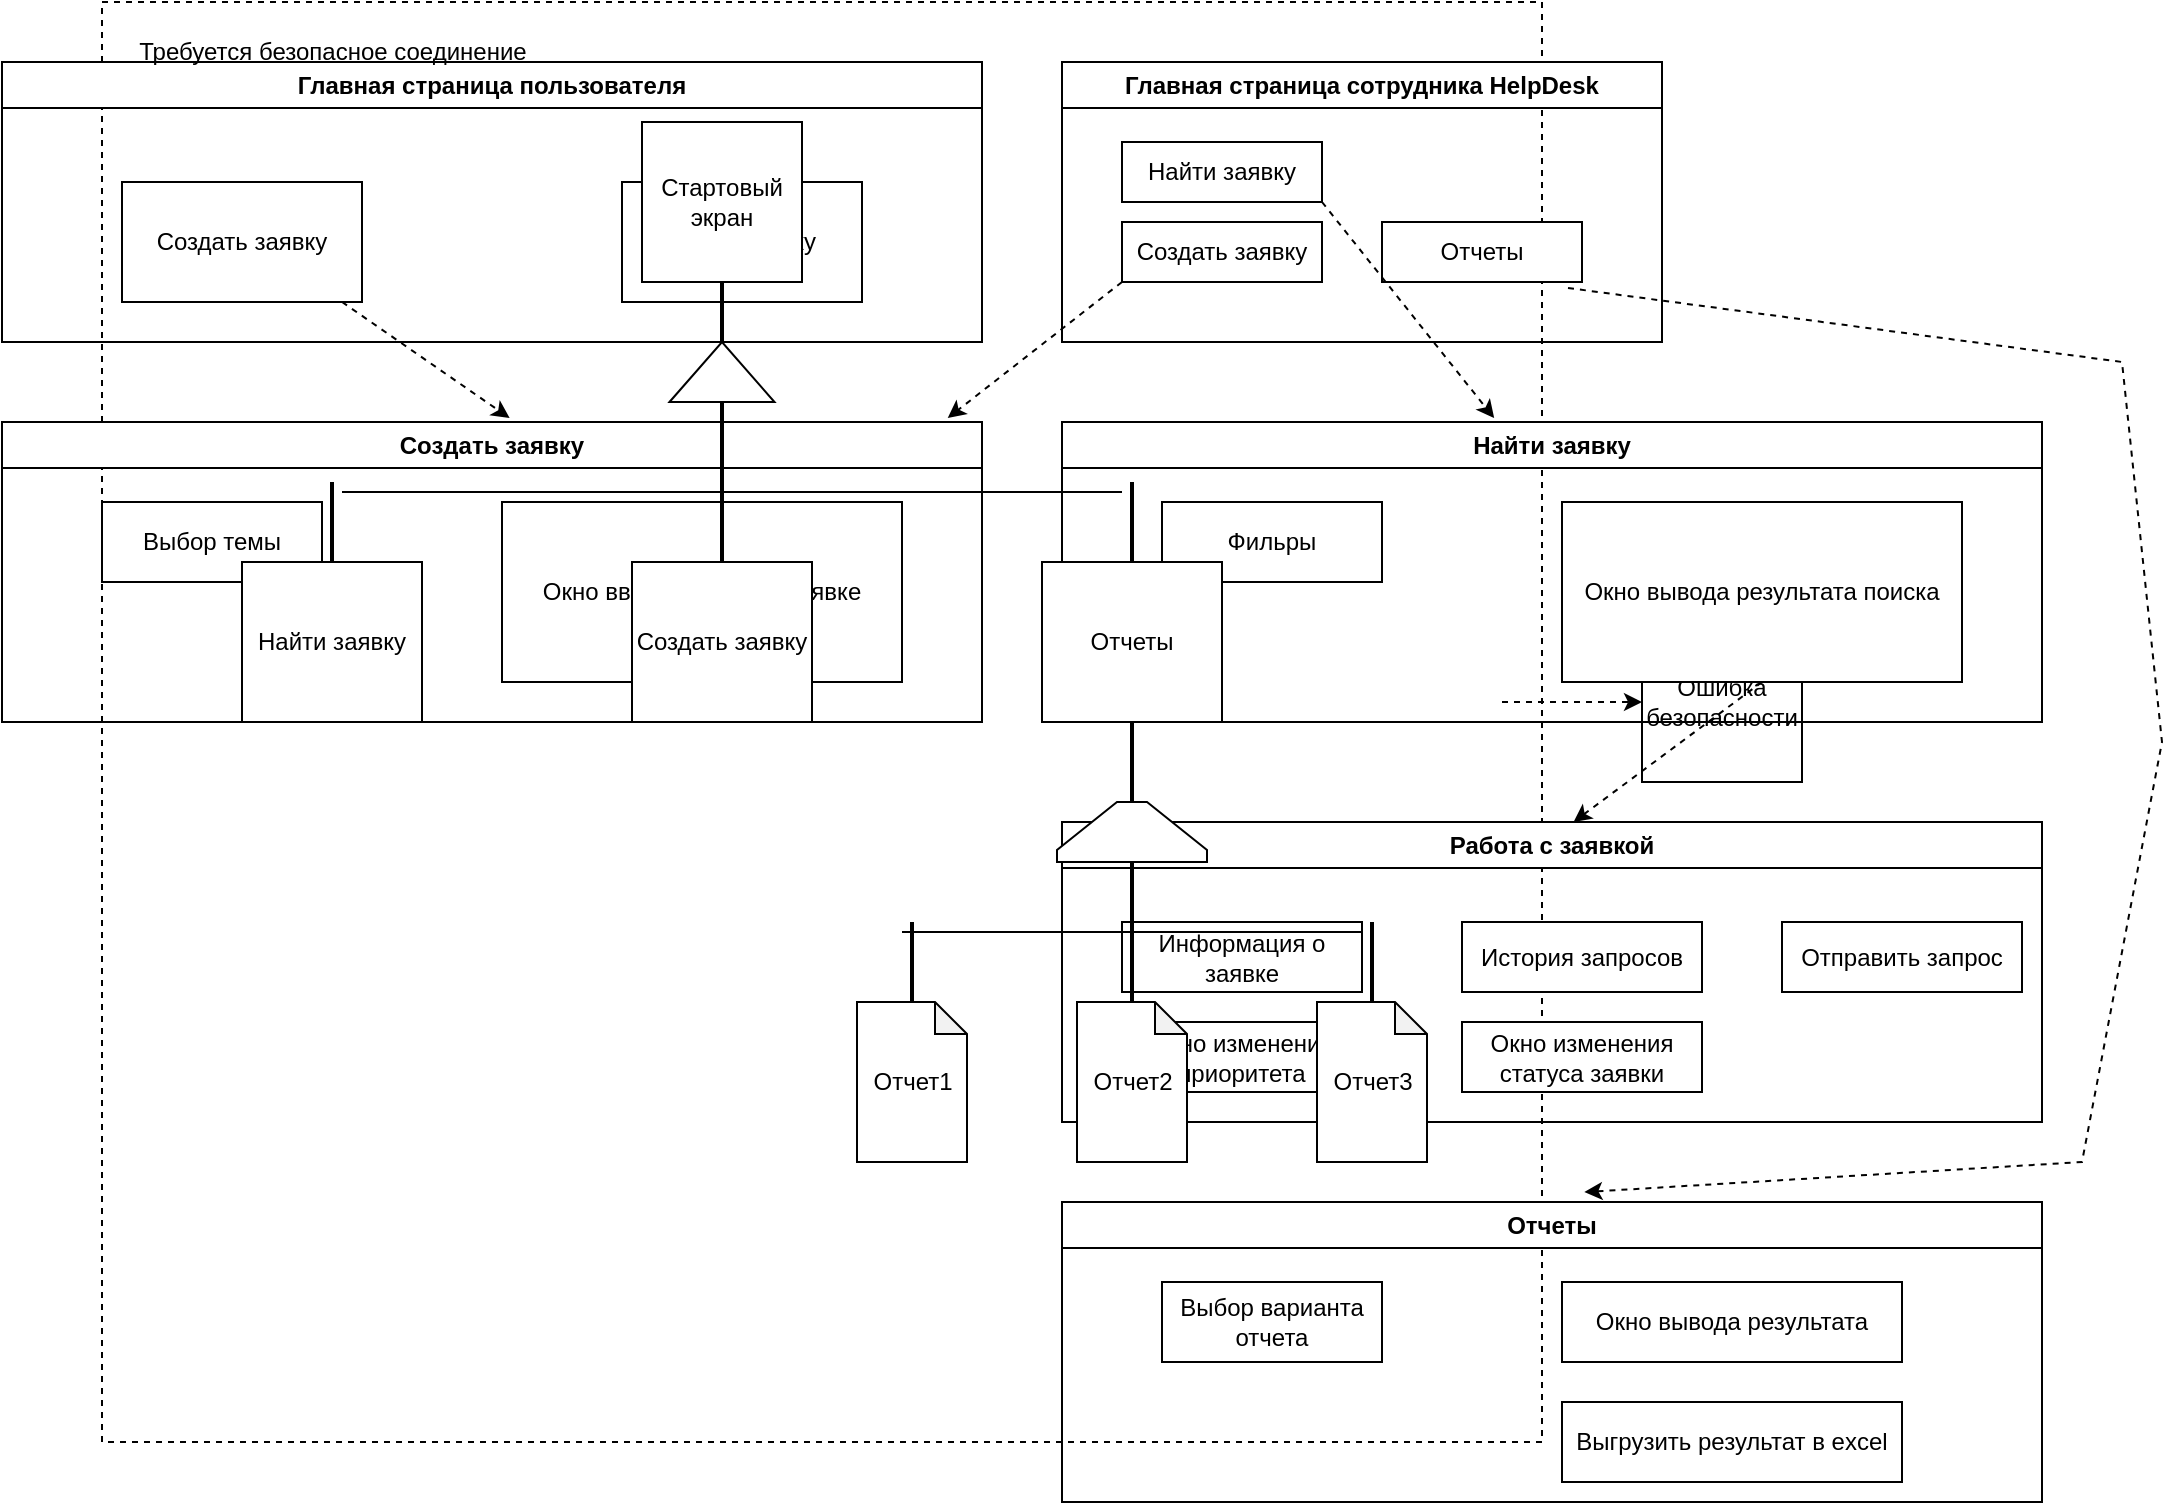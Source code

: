 <mxfile version="20.5.3" type="github">
  <diagram id="H3oJV_ZtTx11FDRoekwy" name="Page-1">
    <mxGraphModel dx="1422" dy="831" grid="1" gridSize="10" guides="1" tooltips="1" connect="1" arrows="1" fold="1" page="1" pageScale="1" pageWidth="850" pageHeight="1100" math="0" shadow="0">
      <root>
        <mxCell id="0" />
        <mxCell id="1" parent="0" />
        <mxCell id="_fLNLnHdVCiGkfX6xumI-2" value="" style="whiteSpace=wrap;html=1;aspect=fixed;dashed=1;" vertex="1" parent="1">
          <mxGeometry x="80" y="60" width="720" height="720" as="geometry" />
        </mxCell>
        <mxCell id="PhcrgridLORNXjPtuMVZ-2" value="Главная страница пользователя" style="swimlane;whiteSpace=wrap;html=1;" vertex="1" parent="1">
          <mxGeometry x="30" y="90" width="490" height="140" as="geometry" />
        </mxCell>
        <mxCell id="PhcrgridLORNXjPtuMVZ-5" value="Создать заявку" style="rounded=0;whiteSpace=wrap;html=1;" vertex="1" parent="PhcrgridLORNXjPtuMVZ-2">
          <mxGeometry x="60" y="60" width="120" height="60" as="geometry" />
        </mxCell>
        <mxCell id="PhcrgridLORNXjPtuMVZ-6" value="Найти заявку" style="rounded=0;whiteSpace=wrap;html=1;" vertex="1" parent="PhcrgridLORNXjPtuMVZ-2">
          <mxGeometry x="310" y="60" width="120" height="60" as="geometry" />
        </mxCell>
        <mxCell id="_fLNLnHdVCiGkfX6xumI-3" value="Требуется безопасное соединение" style="text;html=1;resizable=0;autosize=1;align=center;verticalAlign=middle;points=[];fillColor=none;strokeColor=none;rounded=0;dashed=1;" vertex="1" parent="1">
          <mxGeometry x="85" y="70" width="220" height="30" as="geometry" />
        </mxCell>
        <mxCell id="PhcrgridLORNXjPtuMVZ-7" value="Создать заявку" style="swimlane;whiteSpace=wrap;html=1;" vertex="1" parent="1">
          <mxGeometry x="30" y="270" width="490" height="150" as="geometry" />
        </mxCell>
        <mxCell id="PhcrgridLORNXjPtuMVZ-9" value="Выбор темы" style="rounded=0;whiteSpace=wrap;html=1;" vertex="1" parent="PhcrgridLORNXjPtuMVZ-7">
          <mxGeometry x="50" y="40" width="110" height="40" as="geometry" />
        </mxCell>
        <mxCell id="PhcrgridLORNXjPtuMVZ-10" value="Окно ввода данных о заявке" style="rounded=0;whiteSpace=wrap;html=1;" vertex="1" parent="PhcrgridLORNXjPtuMVZ-7">
          <mxGeometry x="250" y="40" width="200" height="90" as="geometry" />
        </mxCell>
        <mxCell id="_fLNLnHdVCiGkfX6xumI-4" value="" style="endArrow=classic;html=1;rounded=0;dashed=1;" edge="1" parent="1" target="_fLNLnHdVCiGkfX6xumI-5">
          <mxGeometry width="50" height="50" relative="1" as="geometry">
            <mxPoint x="780" y="410" as="sourcePoint" />
            <mxPoint x="890" y="410" as="targetPoint" />
          </mxGeometry>
        </mxCell>
        <mxCell id="PhcrgridLORNXjPtuMVZ-11" value="Главная страница сотрудника HelpDesk" style="swimlane;whiteSpace=wrap;html=1;" vertex="1" parent="1">
          <mxGeometry x="560" y="90" width="300" height="140" as="geometry" />
        </mxCell>
        <mxCell id="PhcrgridLORNXjPtuMVZ-12" value="Создать заявку" style="rounded=0;whiteSpace=wrap;html=1;" vertex="1" parent="PhcrgridLORNXjPtuMVZ-11">
          <mxGeometry x="30" y="80" width="100" height="30" as="geometry" />
        </mxCell>
        <mxCell id="PhcrgridLORNXjPtuMVZ-13" value="Найти заявку" style="rounded=0;whiteSpace=wrap;html=1;" vertex="1" parent="PhcrgridLORNXjPtuMVZ-11">
          <mxGeometry x="30" y="40" width="100" height="30" as="geometry" />
        </mxCell>
        <mxCell id="PhcrgridLORNXjPtuMVZ-14" value="Отчеты" style="rounded=0;whiteSpace=wrap;html=1;" vertex="1" parent="PhcrgridLORNXjPtuMVZ-11">
          <mxGeometry x="160" y="80" width="100" height="30" as="geometry" />
        </mxCell>
        <mxCell id="PhcrgridLORNXjPtuMVZ-40" value="" style="endArrow=classic;html=1;rounded=0;exitX=0.917;exitY=1;exitDx=0;exitDy=0;exitPerimeter=0;entryX=0.441;entryY=-0.013;entryDx=0;entryDy=0;entryPerimeter=0;dashed=1;" edge="1" parent="PhcrgridLORNXjPtuMVZ-11" target="PhcrgridLORNXjPtuMVZ-15">
          <mxGeometry width="50" height="50" relative="1" as="geometry">
            <mxPoint x="130" y="70" as="sourcePoint" />
            <mxPoint x="213.78" y="128.05" as="targetPoint" />
          </mxGeometry>
        </mxCell>
        <mxCell id="PhcrgridLORNXjPtuMVZ-41" value="" style="endArrow=classic;html=1;rounded=0;exitX=0.917;exitY=1;exitDx=0;exitDy=0;exitPerimeter=0;entryX=0.965;entryY=-0.013;entryDx=0;entryDy=0;entryPerimeter=0;dashed=1;" edge="1" parent="PhcrgridLORNXjPtuMVZ-11" target="PhcrgridLORNXjPtuMVZ-7">
          <mxGeometry width="50" height="50" relative="1" as="geometry">
            <mxPoint x="30" y="110" as="sourcePoint" />
            <mxPoint x="113.78" y="168.05" as="targetPoint" />
          </mxGeometry>
        </mxCell>
        <mxCell id="_fLNLnHdVCiGkfX6xumI-5" value="&lt;div&gt;Ошибка&lt;/div&gt;&lt;div&gt;безопасности&lt;br&gt;&lt;/div&gt;" style="whiteSpace=wrap;html=1;aspect=fixed;" vertex="1" parent="1">
          <mxGeometry x="850" y="370" width="80" height="80" as="geometry" />
        </mxCell>
        <mxCell id="PhcrgridLORNXjPtuMVZ-15" value="Найти заявку" style="swimlane;whiteSpace=wrap;html=1;" vertex="1" parent="1">
          <mxGeometry x="560" y="270" width="490" height="150" as="geometry" />
        </mxCell>
        <mxCell id="PhcrgridLORNXjPtuMVZ-16" value="Фильры" style="rounded=0;whiteSpace=wrap;html=1;" vertex="1" parent="PhcrgridLORNXjPtuMVZ-15">
          <mxGeometry x="50" y="40" width="110" height="40" as="geometry" />
        </mxCell>
        <mxCell id="PhcrgridLORNXjPtuMVZ-17" value="Окно вывода результата поиска" style="rounded=0;whiteSpace=wrap;html=1;" vertex="1" parent="PhcrgridLORNXjPtuMVZ-15">
          <mxGeometry x="250" y="40" width="200" height="90" as="geometry" />
        </mxCell>
        <mxCell id="_fLNLnHdVCiGkfX6xumI-6" value="Стартовый экран" style="whiteSpace=wrap;html=1;aspect=fixed;" vertex="1" parent="1">
          <mxGeometry x="350" y="120" width="80" height="80" as="geometry" />
        </mxCell>
        <mxCell id="PhcrgridLORNXjPtuMVZ-18" value="Работа с заявкой" style="swimlane;whiteSpace=wrap;html=1;" vertex="1" parent="1">
          <mxGeometry x="560" y="470" width="490" height="150" as="geometry" />
        </mxCell>
        <mxCell id="PhcrgridLORNXjPtuMVZ-24" value="Окно изменения приоритета" style="rounded=0;whiteSpace=wrap;html=1;" vertex="1" parent="PhcrgridLORNXjPtuMVZ-18">
          <mxGeometry x="30" y="100" width="120" height="35" as="geometry" />
        </mxCell>
        <mxCell id="PhcrgridLORNXjPtuMVZ-25" value="Отправить запрос" style="rounded=0;whiteSpace=wrap;html=1;" vertex="1" parent="PhcrgridLORNXjPtuMVZ-18">
          <mxGeometry x="360" y="50" width="120" height="35" as="geometry" />
        </mxCell>
        <mxCell id="PhcrgridLORNXjPtuMVZ-26" value="История запросов" style="rounded=0;whiteSpace=wrap;html=1;" vertex="1" parent="PhcrgridLORNXjPtuMVZ-18">
          <mxGeometry x="200" y="50" width="120" height="35" as="geometry" />
        </mxCell>
        <mxCell id="PhcrgridLORNXjPtuMVZ-29" value="Информация о заявке" style="rounded=0;whiteSpace=wrap;html=1;" vertex="1" parent="PhcrgridLORNXjPtuMVZ-18">
          <mxGeometry x="30" y="50" width="120" height="35" as="geometry" />
        </mxCell>
        <mxCell id="PhcrgridLORNXjPtuMVZ-30" value="Окно изменения статуса заявки" style="rounded=0;whiteSpace=wrap;html=1;" vertex="1" parent="PhcrgridLORNXjPtuMVZ-18">
          <mxGeometry x="200" y="100" width="120" height="35" as="geometry" />
        </mxCell>
        <mxCell id="_fLNLnHdVCiGkfX6xumI-7" value="" style="verticalLabelPosition=bottom;verticalAlign=top;html=1;shape=mxgraph.basic.acute_triangle;dx=0.5;" vertex="1" parent="1">
          <mxGeometry x="363.75" y="230" width="52.5" height="30" as="geometry" />
        </mxCell>
        <mxCell id="PhcrgridLORNXjPtuMVZ-31" value="Отчеты" style="swimlane;whiteSpace=wrap;html=1;startSize=23;" vertex="1" parent="1">
          <mxGeometry x="560" y="660" width="490" height="150" as="geometry" />
        </mxCell>
        <mxCell id="PhcrgridLORNXjPtuMVZ-32" value="Выбор варианта отчета" style="rounded=0;whiteSpace=wrap;html=1;" vertex="1" parent="PhcrgridLORNXjPtuMVZ-31">
          <mxGeometry x="50" y="40" width="110" height="40" as="geometry" />
        </mxCell>
        <mxCell id="PhcrgridLORNXjPtuMVZ-33" value="Окно вывода результата " style="rounded=0;whiteSpace=wrap;html=1;" vertex="1" parent="PhcrgridLORNXjPtuMVZ-31">
          <mxGeometry x="250" y="40" width="170" height="40" as="geometry" />
        </mxCell>
        <mxCell id="PhcrgridLORNXjPtuMVZ-37" value="Выгрузить результат в excel" style="rounded=0;whiteSpace=wrap;html=1;" vertex="1" parent="PhcrgridLORNXjPtuMVZ-31">
          <mxGeometry x="250" y="100" width="170" height="40" as="geometry" />
        </mxCell>
        <mxCell id="_fLNLnHdVCiGkfX6xumI-15" value="" style="line;strokeWidth=2;direction=south;html=1;" vertex="1" parent="1">
          <mxGeometry x="385" y="260" width="10" height="80" as="geometry" />
        </mxCell>
        <mxCell id="PhcrgridLORNXjPtuMVZ-39" value="" style="endArrow=classic;html=1;rounded=0;exitX=0.917;exitY=1;exitDx=0;exitDy=0;exitPerimeter=0;entryX=0.518;entryY=-0.013;entryDx=0;entryDy=0;entryPerimeter=0;dashed=1;" edge="1" parent="1" source="PhcrgridLORNXjPtuMVZ-5" target="PhcrgridLORNXjPtuMVZ-7">
          <mxGeometry width="50" height="50" relative="1" as="geometry">
            <mxPoint x="400" y="450" as="sourcePoint" />
            <mxPoint x="450" y="400" as="targetPoint" />
          </mxGeometry>
        </mxCell>
        <mxCell id="_fLNLnHdVCiGkfX6xumI-19" value="" style="line;strokeWidth=2;direction=south;html=1;" vertex="1" parent="1">
          <mxGeometry x="385" y="200" width="10" height="30" as="geometry" />
        </mxCell>
        <mxCell id="PhcrgridLORNXjPtuMVZ-42" value="" style="endArrow=classic;html=1;rounded=0;exitX=0.5;exitY=1;exitDx=0;exitDy=0;entryX=0.522;entryY=0;entryDx=0;entryDy=0;entryPerimeter=0;dashed=1;" edge="1" parent="1" source="PhcrgridLORNXjPtuMVZ-17" target="PhcrgridLORNXjPtuMVZ-18">
          <mxGeometry width="50" height="50" relative="1" as="geometry">
            <mxPoint x="910" y="380" as="sourcePoint" />
            <mxPoint x="996.09" y="488.05" as="targetPoint" />
          </mxGeometry>
        </mxCell>
        <mxCell id="_fLNLnHdVCiGkfX6xumI-31" value="" style="line;strokeWidth=1;html=1;perimeter=backbonePerimeter;points=[];outlineConnect=0;" vertex="1" parent="1">
          <mxGeometry x="200" y="300" width="390" height="10" as="geometry" />
        </mxCell>
        <mxCell id="PhcrgridLORNXjPtuMVZ-43" value="" style="endArrow=classic;html=1;rounded=0;exitX=0.93;exitY=1.1;exitDx=0;exitDy=0;exitPerimeter=0;entryX=0.533;entryY=-0.033;entryDx=0;entryDy=0;entryPerimeter=0;dashed=1;" edge="1" parent="1" source="PhcrgridLORNXjPtuMVZ-14" target="PhcrgridLORNXjPtuMVZ-31">
          <mxGeometry width="50" height="50" relative="1" as="geometry">
            <mxPoint x="700" y="170" as="sourcePoint" />
            <mxPoint x="786.09" y="278.05" as="targetPoint" />
            <Array as="points">
              <mxPoint x="1090" y="240" />
              <mxPoint x="1110" y="430" />
              <mxPoint x="1070" y="640" />
            </Array>
          </mxGeometry>
        </mxCell>
        <mxCell id="_fLNLnHdVCiGkfX6xumI-32" value="" style="line;strokeWidth=2;direction=south;html=1;" vertex="1" parent="1">
          <mxGeometry x="590" y="300" width="10" height="40" as="geometry" />
        </mxCell>
        <mxCell id="_fLNLnHdVCiGkfX6xumI-33" value="" style="line;strokeWidth=2;direction=south;html=1;" vertex="1" parent="1">
          <mxGeometry x="190" y="300" width="10" height="40" as="geometry" />
        </mxCell>
        <mxCell id="_fLNLnHdVCiGkfX6xumI-34" value="Найти заявку" style="rounded=0;whiteSpace=wrap;html=1;strokeWidth=1;" vertex="1" parent="1">
          <mxGeometry x="150" y="340" width="90" height="80" as="geometry" />
        </mxCell>
        <mxCell id="_fLNLnHdVCiGkfX6xumI-35" value="Отчеты" style="rounded=0;whiteSpace=wrap;html=1;strokeWidth=1;" vertex="1" parent="1">
          <mxGeometry x="550" y="340" width="90" height="80" as="geometry" />
        </mxCell>
        <mxCell id="_fLNLnHdVCiGkfX6xumI-38" value="Создать заявку" style="rounded=0;whiteSpace=wrap;html=1;strokeWidth=1;" vertex="1" parent="1">
          <mxGeometry x="345" y="340" width="90" height="80" as="geometry" />
        </mxCell>
        <mxCell id="_fLNLnHdVCiGkfX6xumI-39" value="" style="line;strokeWidth=2;direction=south;html=1;" vertex="1" parent="1">
          <mxGeometry x="590" y="420" width="10" height="40" as="geometry" />
        </mxCell>
        <mxCell id="_fLNLnHdVCiGkfX6xumI-40" value="" style="shape=loopLimit;whiteSpace=wrap;html=1;strokeWidth=1;size=30;" vertex="1" parent="1">
          <mxGeometry x="557.5" y="460" width="75" height="30" as="geometry" />
        </mxCell>
        <mxCell id="_fLNLnHdVCiGkfX6xumI-41" value="" style="line;strokeWidth=2;direction=south;html=1;" vertex="1" parent="1">
          <mxGeometry x="590" y="490" width="10" height="80" as="geometry" />
        </mxCell>
        <mxCell id="_fLNLnHdVCiGkfX6xumI-42" value="" style="line;strokeWidth=1;html=1;perimeter=backbonePerimeter;points=[];outlineConnect=0;" vertex="1" parent="1">
          <mxGeometry x="480" y="520" width="230" height="10" as="geometry" />
        </mxCell>
        <mxCell id="_fLNLnHdVCiGkfX6xumI-43" value="" style="line;strokeWidth=2;direction=south;html=1;" vertex="1" parent="1">
          <mxGeometry x="480" y="520" width="10" height="40" as="geometry" />
        </mxCell>
        <mxCell id="_fLNLnHdVCiGkfX6xumI-44" value="" style="line;strokeWidth=2;direction=south;html=1;" vertex="1" parent="1">
          <mxGeometry x="710" y="520" width="10" height="40" as="geometry" />
        </mxCell>
        <mxCell id="_fLNLnHdVCiGkfX6xumI-45" value="Отчет1" style="shape=note;whiteSpace=wrap;html=1;backgroundOutline=1;darkOpacity=0.05;strokeWidth=1;size=16;" vertex="1" parent="1">
          <mxGeometry x="457.5" y="560" width="55" height="80" as="geometry" />
        </mxCell>
        <mxCell id="_fLNLnHdVCiGkfX6xumI-46" value="Отчет2" style="shape=note;whiteSpace=wrap;html=1;backgroundOutline=1;darkOpacity=0.05;strokeWidth=1;size=16;" vertex="1" parent="1">
          <mxGeometry x="567.5" y="560" width="55" height="80" as="geometry" />
        </mxCell>
        <mxCell id="_fLNLnHdVCiGkfX6xumI-47" value="Отчет3" style="shape=note;whiteSpace=wrap;html=1;backgroundOutline=1;darkOpacity=0.05;strokeWidth=1;size=16;" vertex="1" parent="1">
          <mxGeometry x="687.5" y="560" width="55" height="80" as="geometry" />
        </mxCell>
      </root>
    </mxGraphModel>
  </diagram>
</mxfile>
